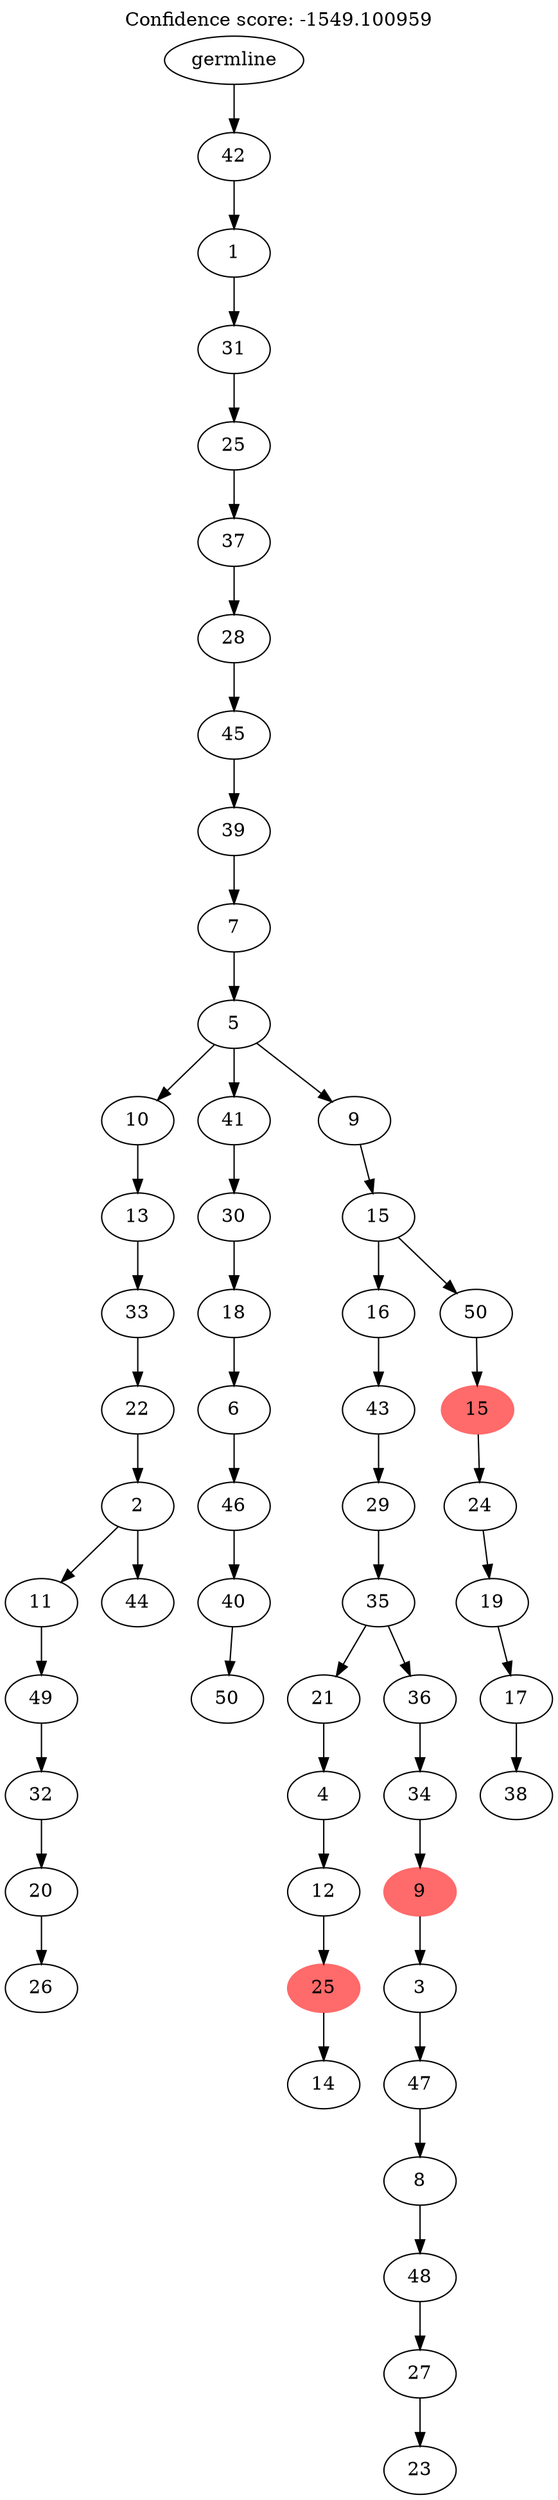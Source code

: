 digraph g {
	"53" -> "54";
	"54" [label="26"];
	"52" -> "53";
	"53" [label="20"];
	"51" -> "52";
	"52" [label="32"];
	"50" -> "51";
	"51" [label="49"];
	"48" -> "49";
	"49" [label="44"];
	"48" -> "50";
	"50" [label="11"];
	"47" -> "48";
	"48" [label="2"];
	"46" -> "47";
	"47" [label="22"];
	"45" -> "46";
	"46" [label="33"];
	"44" -> "45";
	"45" [label="13"];
	"42" -> "43";
	"43" [label="50"];
	"41" -> "42";
	"42" [label="40"];
	"40" -> "41";
	"41" [label="46"];
	"39" -> "40";
	"40" [label="6"];
	"38" -> "39";
	"39" [label="18"];
	"37" -> "38";
	"38" [label="30"];
	"35" -> "36";
	"36" [label="14"];
	"34" -> "35";
	"35" [color=indianred1, style=filled, label="25"];
	"33" -> "34";
	"34" [label="12"];
	"32" -> "33";
	"33" [label="4"];
	"30" -> "31";
	"31" [label="23"];
	"29" -> "30";
	"30" [label="27"];
	"28" -> "29";
	"29" [label="48"];
	"27" -> "28";
	"28" [label="8"];
	"26" -> "27";
	"27" [label="47"];
	"25" -> "26";
	"26" [label="3"];
	"24" -> "25";
	"25" [color=indianred1, style=filled, label="9"];
	"23" -> "24";
	"24" [label="34"];
	"22" -> "23";
	"23" [label="36"];
	"22" -> "32";
	"32" [label="21"];
	"21" -> "22";
	"22" [label="35"];
	"20" -> "21";
	"21" [label="29"];
	"19" -> "20";
	"20" [label="43"];
	"17" -> "18";
	"18" [label="38"];
	"16" -> "17";
	"17" [label="17"];
	"15" -> "16";
	"16" [label="19"];
	"14" -> "15";
	"15" [label="24"];
	"13" -> "14";
	"14" [color=indianred1, style=filled, label="15"];
	"12" -> "13";
	"13" [label="50"];
	"12" -> "19";
	"19" [label="16"];
	"11" -> "12";
	"12" [label="15"];
	"10" -> "11";
	"11" [label="9"];
	"10" -> "37";
	"37" [label="41"];
	"10" -> "44";
	"44" [label="10"];
	"9" -> "10";
	"10" [label="5"];
	"8" -> "9";
	"9" [label="7"];
	"7" -> "8";
	"8" [label="39"];
	"6" -> "7";
	"7" [label="45"];
	"5" -> "6";
	"6" [label="28"];
	"4" -> "5";
	"5" [label="37"];
	"3" -> "4";
	"4" [label="25"];
	"2" -> "3";
	"3" [label="31"];
	"1" -> "2";
	"2" [label="1"];
	"0" -> "1";
	"1" [label="42"];
	"0" [label="germline"];
	labelloc="t";
	label="Confidence score: -1549.100959";
}
